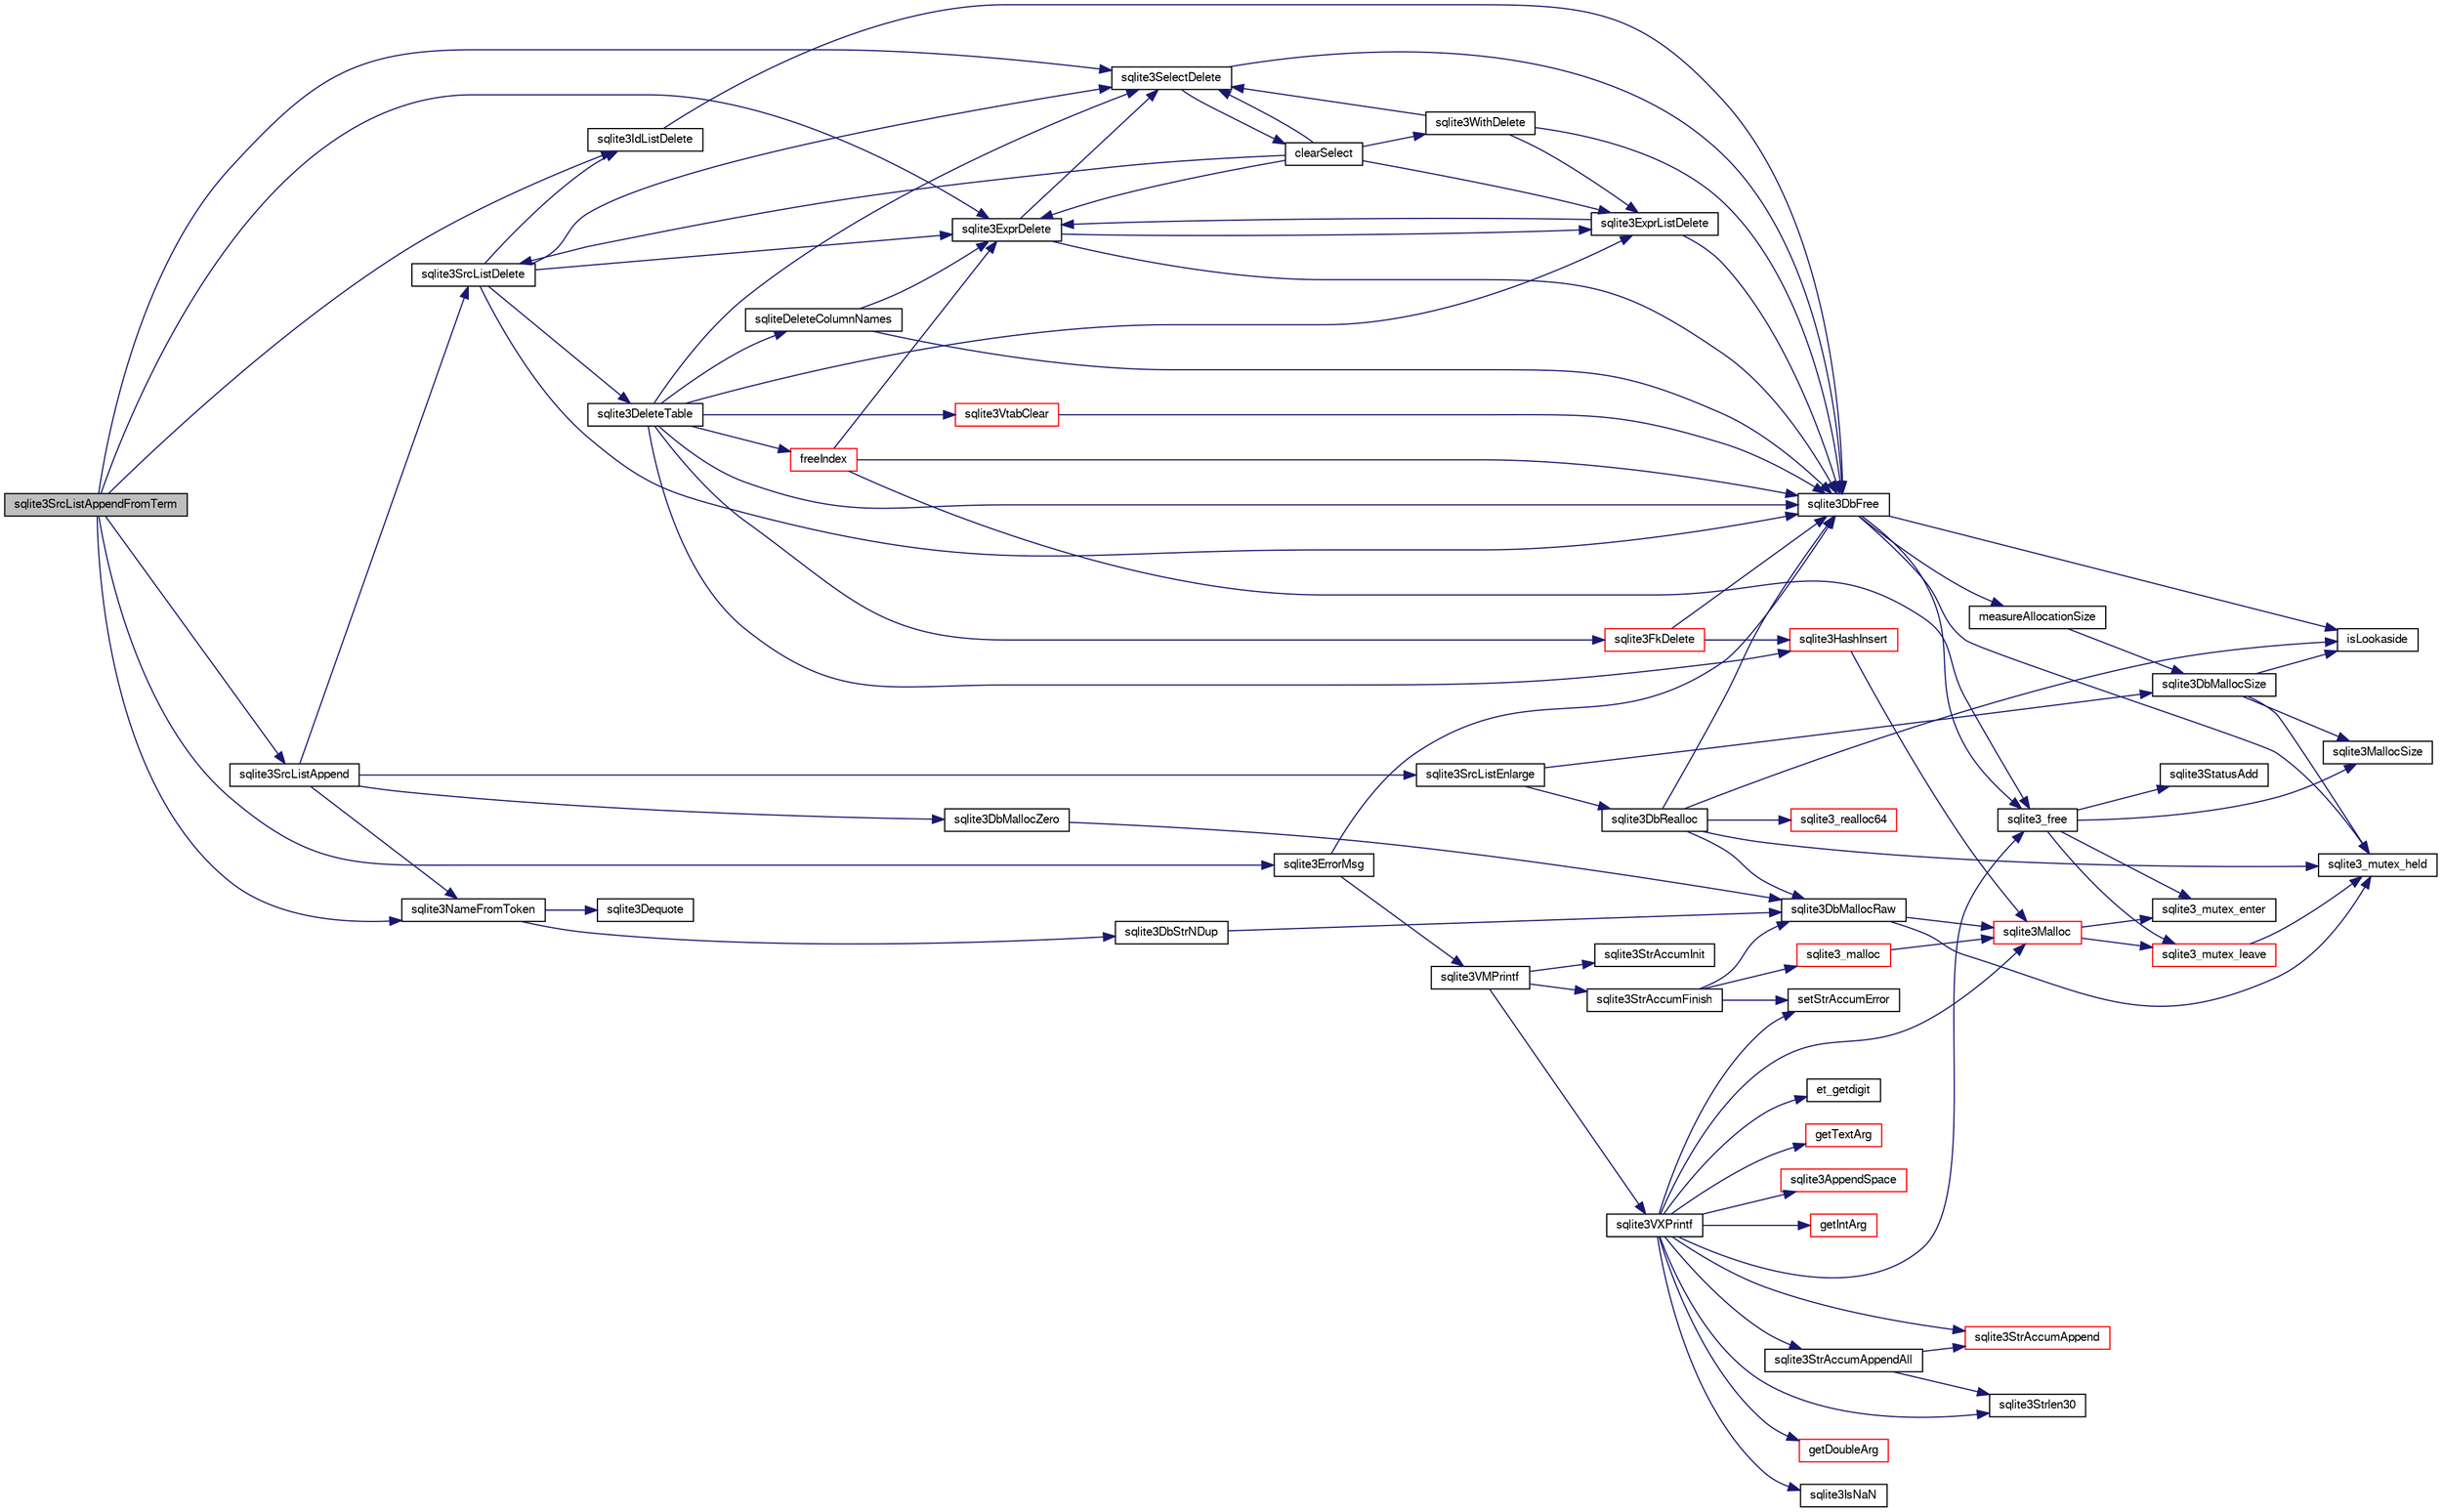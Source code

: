 digraph "sqlite3SrcListAppendFromTerm"
{
  edge [fontname="FreeSans",fontsize="10",labelfontname="FreeSans",labelfontsize="10"];
  node [fontname="FreeSans",fontsize="10",shape=record];
  rankdir="LR";
  Node703677 [label="sqlite3SrcListAppendFromTerm",height=0.2,width=0.4,color="black", fillcolor="grey75", style="filled", fontcolor="black"];
  Node703677 -> Node703678 [color="midnightblue",fontsize="10",style="solid",fontname="FreeSans"];
  Node703678 [label="sqlite3ErrorMsg",height=0.2,width=0.4,color="black", fillcolor="white", style="filled",URL="$sqlite3_8c.html#aee2798e173651adae0f9c85469f3457d"];
  Node703678 -> Node703679 [color="midnightblue",fontsize="10",style="solid",fontname="FreeSans"];
  Node703679 [label="sqlite3VMPrintf",height=0.2,width=0.4,color="black", fillcolor="white", style="filled",URL="$sqlite3_8c.html#a05535d0982ef06fbc2ee8195ebbae689"];
  Node703679 -> Node703680 [color="midnightblue",fontsize="10",style="solid",fontname="FreeSans"];
  Node703680 [label="sqlite3StrAccumInit",height=0.2,width=0.4,color="black", fillcolor="white", style="filled",URL="$sqlite3_8c.html#aabf95e113b9d54d519cd15a56215f560"];
  Node703679 -> Node703681 [color="midnightblue",fontsize="10",style="solid",fontname="FreeSans"];
  Node703681 [label="sqlite3VXPrintf",height=0.2,width=0.4,color="black", fillcolor="white", style="filled",URL="$sqlite3_8c.html#a63c25806c9bd4a2b76f9a0eb232c6bde"];
  Node703681 -> Node703682 [color="midnightblue",fontsize="10",style="solid",fontname="FreeSans"];
  Node703682 [label="sqlite3StrAccumAppend",height=0.2,width=0.4,color="red", fillcolor="white", style="filled",URL="$sqlite3_8c.html#a56664fa33def33c5a5245b623441d5e0"];
  Node703681 -> Node703955 [color="midnightblue",fontsize="10",style="solid",fontname="FreeSans"];
  Node703955 [label="getIntArg",height=0.2,width=0.4,color="red", fillcolor="white", style="filled",URL="$sqlite3_8c.html#abff258963dbd9205fb299851a64c67be"];
  Node703681 -> Node703700 [color="midnightblue",fontsize="10",style="solid",fontname="FreeSans"];
  Node703700 [label="sqlite3Malloc",height=0.2,width=0.4,color="red", fillcolor="white", style="filled",URL="$sqlite3_8c.html#a361a2eaa846b1885f123abe46f5d8b2b"];
  Node703700 -> Node703694 [color="midnightblue",fontsize="10",style="solid",fontname="FreeSans"];
  Node703694 [label="sqlite3_mutex_enter",height=0.2,width=0.4,color="black", fillcolor="white", style="filled",URL="$sqlite3_8c.html#a1c12cde690bd89f104de5cbad12a6bf5"];
  Node703700 -> Node703696 [color="midnightblue",fontsize="10",style="solid",fontname="FreeSans"];
  Node703696 [label="sqlite3_mutex_leave",height=0.2,width=0.4,color="red", fillcolor="white", style="filled",URL="$sqlite3_8c.html#a5838d235601dbd3c1fa993555c6bcc93"];
  Node703696 -> Node703688 [color="midnightblue",fontsize="10",style="solid",fontname="FreeSans"];
  Node703688 [label="sqlite3_mutex_held",height=0.2,width=0.4,color="black", fillcolor="white", style="filled",URL="$sqlite3_8c.html#acf77da68932b6bc163c5e68547ecc3e7"];
  Node703681 -> Node703685 [color="midnightblue",fontsize="10",style="solid",fontname="FreeSans"];
  Node703685 [label="setStrAccumError",height=0.2,width=0.4,color="black", fillcolor="white", style="filled",URL="$sqlite3_8c.html#a3dc479a1fc8ba1ab8edfe51f8a0b102c"];
  Node703681 -> Node703956 [color="midnightblue",fontsize="10",style="solid",fontname="FreeSans"];
  Node703956 [label="getDoubleArg",height=0.2,width=0.4,color="red", fillcolor="white", style="filled",URL="$sqlite3_8c.html#a1cf25120072c85bd261983b24c12c3d9"];
  Node703681 -> Node703849 [color="midnightblue",fontsize="10",style="solid",fontname="FreeSans"];
  Node703849 [label="sqlite3IsNaN",height=0.2,width=0.4,color="black", fillcolor="white", style="filled",URL="$sqlite3_8c.html#aed4d78203877c3486765ccbc7feebb50"];
  Node703681 -> Node703767 [color="midnightblue",fontsize="10",style="solid",fontname="FreeSans"];
  Node703767 [label="sqlite3Strlen30",height=0.2,width=0.4,color="black", fillcolor="white", style="filled",URL="$sqlite3_8c.html#a3dcd80ba41f1a308193dee74857b62a7"];
  Node703681 -> Node703957 [color="midnightblue",fontsize="10",style="solid",fontname="FreeSans"];
  Node703957 [label="et_getdigit",height=0.2,width=0.4,color="black", fillcolor="white", style="filled",URL="$sqlite3_8c.html#a40c5a308749ad07cc2397a53e081bff0"];
  Node703681 -> Node703958 [color="midnightblue",fontsize="10",style="solid",fontname="FreeSans"];
  Node703958 [label="getTextArg",height=0.2,width=0.4,color="red", fillcolor="white", style="filled",URL="$sqlite3_8c.html#afbb41850423ef20071cefaab0431e04d"];
  Node703681 -> Node703959 [color="midnightblue",fontsize="10",style="solid",fontname="FreeSans"];
  Node703959 [label="sqlite3StrAccumAppendAll",height=0.2,width=0.4,color="black", fillcolor="white", style="filled",URL="$sqlite3_8c.html#acaf8f3e4f99a3c3a4a77e9c987547289"];
  Node703959 -> Node703682 [color="midnightblue",fontsize="10",style="solid",fontname="FreeSans"];
  Node703959 -> Node703767 [color="midnightblue",fontsize="10",style="solid",fontname="FreeSans"];
  Node703681 -> Node703960 [color="midnightblue",fontsize="10",style="solid",fontname="FreeSans"];
  Node703960 [label="sqlite3AppendSpace",height=0.2,width=0.4,color="red", fillcolor="white", style="filled",URL="$sqlite3_8c.html#aefd38a5afc0020d4a93855c3ee7c63a8"];
  Node703681 -> Node703693 [color="midnightblue",fontsize="10",style="solid",fontname="FreeSans"];
  Node703693 [label="sqlite3_free",height=0.2,width=0.4,color="black", fillcolor="white", style="filled",URL="$sqlite3_8c.html#a6552349e36a8a691af5487999ab09519"];
  Node703693 -> Node703694 [color="midnightblue",fontsize="10",style="solid",fontname="FreeSans"];
  Node703693 -> Node703695 [color="midnightblue",fontsize="10",style="solid",fontname="FreeSans"];
  Node703695 [label="sqlite3StatusAdd",height=0.2,width=0.4,color="black", fillcolor="white", style="filled",URL="$sqlite3_8c.html#afa029f93586aeab4cc85360905dae9cd"];
  Node703693 -> Node703691 [color="midnightblue",fontsize="10",style="solid",fontname="FreeSans"];
  Node703691 [label="sqlite3MallocSize",height=0.2,width=0.4,color="black", fillcolor="white", style="filled",URL="$sqlite3_8c.html#acf5d2a5f35270bafb050bd2def576955"];
  Node703693 -> Node703696 [color="midnightblue",fontsize="10",style="solid",fontname="FreeSans"];
  Node703679 -> Node703731 [color="midnightblue",fontsize="10",style="solid",fontname="FreeSans"];
  Node703731 [label="sqlite3StrAccumFinish",height=0.2,width=0.4,color="black", fillcolor="white", style="filled",URL="$sqlite3_8c.html#adb7f26b10ac1b847db6f000ef4c2e2ba"];
  Node703731 -> Node703699 [color="midnightblue",fontsize="10",style="solid",fontname="FreeSans"];
  Node703699 [label="sqlite3DbMallocRaw",height=0.2,width=0.4,color="black", fillcolor="white", style="filled",URL="$sqlite3_8c.html#abbe8be0cf7175e11ddc3e2218fad924e"];
  Node703699 -> Node703688 [color="midnightblue",fontsize="10",style="solid",fontname="FreeSans"];
  Node703699 -> Node703700 [color="midnightblue",fontsize="10",style="solid",fontname="FreeSans"];
  Node703731 -> Node703732 [color="midnightblue",fontsize="10",style="solid",fontname="FreeSans"];
  Node703732 [label="sqlite3_malloc",height=0.2,width=0.4,color="red", fillcolor="white", style="filled",URL="$sqlite3_8c.html#ac79dba55fc32b6a840cf5a9769bce7cd"];
  Node703732 -> Node703700 [color="midnightblue",fontsize="10",style="solid",fontname="FreeSans"];
  Node703731 -> Node703685 [color="midnightblue",fontsize="10",style="solid",fontname="FreeSans"];
  Node703678 -> Node703687 [color="midnightblue",fontsize="10",style="solid",fontname="FreeSans"];
  Node703687 [label="sqlite3DbFree",height=0.2,width=0.4,color="black", fillcolor="white", style="filled",URL="$sqlite3_8c.html#ac70ab821a6607b4a1b909582dc37a069"];
  Node703687 -> Node703688 [color="midnightblue",fontsize="10",style="solid",fontname="FreeSans"];
  Node703687 -> Node703689 [color="midnightblue",fontsize="10",style="solid",fontname="FreeSans"];
  Node703689 [label="measureAllocationSize",height=0.2,width=0.4,color="black", fillcolor="white", style="filled",URL="$sqlite3_8c.html#a45731e644a22fdb756e2b6337224217a"];
  Node703689 -> Node703690 [color="midnightblue",fontsize="10",style="solid",fontname="FreeSans"];
  Node703690 [label="sqlite3DbMallocSize",height=0.2,width=0.4,color="black", fillcolor="white", style="filled",URL="$sqlite3_8c.html#aa397e5a8a03495203a0767abf0a71f86"];
  Node703690 -> Node703691 [color="midnightblue",fontsize="10",style="solid",fontname="FreeSans"];
  Node703690 -> Node703688 [color="midnightblue",fontsize="10",style="solid",fontname="FreeSans"];
  Node703690 -> Node703692 [color="midnightblue",fontsize="10",style="solid",fontname="FreeSans"];
  Node703692 [label="isLookaside",height=0.2,width=0.4,color="black", fillcolor="white", style="filled",URL="$sqlite3_8c.html#a770fa05ff9717b75e16f4d968a77b897"];
  Node703687 -> Node703692 [color="midnightblue",fontsize="10",style="solid",fontname="FreeSans"];
  Node703687 -> Node703693 [color="midnightblue",fontsize="10",style="solid",fontname="FreeSans"];
  Node703677 -> Node703961 [color="midnightblue",fontsize="10",style="solid",fontname="FreeSans"];
  Node703961 [label="sqlite3SrcListAppend",height=0.2,width=0.4,color="black", fillcolor="white", style="filled",URL="$sqlite3_8c.html#a2d72a77bc508ef9a3e4a7f9af34d4fce"];
  Node703961 -> Node703893 [color="midnightblue",fontsize="10",style="solid",fontname="FreeSans"];
  Node703893 [label="sqlite3DbMallocZero",height=0.2,width=0.4,color="black", fillcolor="white", style="filled",URL="$sqlite3_8c.html#a49cfebac9d6067a03442c92af73f33e4"];
  Node703893 -> Node703699 [color="midnightblue",fontsize="10",style="solid",fontname="FreeSans"];
  Node703961 -> Node703962 [color="midnightblue",fontsize="10",style="solid",fontname="FreeSans"];
  Node703962 [label="sqlite3SrcListEnlarge",height=0.2,width=0.4,color="black", fillcolor="white", style="filled",URL="$sqlite3_8c.html#aac45cc6a2a4e23a49a88ff54b09b5a2b"];
  Node703962 -> Node703698 [color="midnightblue",fontsize="10",style="solid",fontname="FreeSans"];
  Node703698 [label="sqlite3DbRealloc",height=0.2,width=0.4,color="black", fillcolor="white", style="filled",URL="$sqlite3_8c.html#ae028f4902a9d29bcaf310ff289ee87dc"];
  Node703698 -> Node703688 [color="midnightblue",fontsize="10",style="solid",fontname="FreeSans"];
  Node703698 -> Node703699 [color="midnightblue",fontsize="10",style="solid",fontname="FreeSans"];
  Node703698 -> Node703692 [color="midnightblue",fontsize="10",style="solid",fontname="FreeSans"];
  Node703698 -> Node703687 [color="midnightblue",fontsize="10",style="solid",fontname="FreeSans"];
  Node703698 -> Node703705 [color="midnightblue",fontsize="10",style="solid",fontname="FreeSans"];
  Node703705 [label="sqlite3_realloc64",height=0.2,width=0.4,color="red", fillcolor="white", style="filled",URL="$sqlite3_8c.html#a3765a714077ee547e811034236dc9ecd"];
  Node703962 -> Node703690 [color="midnightblue",fontsize="10",style="solid",fontname="FreeSans"];
  Node703961 -> Node703963 [color="midnightblue",fontsize="10",style="solid",fontname="FreeSans"];
  Node703963 [label="sqlite3SrcListDelete",height=0.2,width=0.4,color="black", fillcolor="white", style="filled",URL="$sqlite3_8c.html#acc250a3e5e7fd8889a16a9f28e3e7312"];
  Node703963 -> Node703687 [color="midnightblue",fontsize="10",style="solid",fontname="FreeSans"];
  Node703963 -> Node703964 [color="midnightblue",fontsize="10",style="solid",fontname="FreeSans"];
  Node703964 [label="sqlite3DeleteTable",height=0.2,width=0.4,color="black", fillcolor="white", style="filled",URL="$sqlite3_8c.html#a7fd3d507375a381a3807f92735318973"];
  Node703964 -> Node703965 [color="midnightblue",fontsize="10",style="solid",fontname="FreeSans"];
  Node703965 [label="sqlite3HashInsert",height=0.2,width=0.4,color="red", fillcolor="white", style="filled",URL="$sqlite3_8c.html#aebbc6c13b3c139d5f3463938f441da3d"];
  Node703965 -> Node703700 [color="midnightblue",fontsize="10",style="solid",fontname="FreeSans"];
  Node703964 -> Node703972 [color="midnightblue",fontsize="10",style="solid",fontname="FreeSans"];
  Node703972 [label="freeIndex",height=0.2,width=0.4,color="red", fillcolor="white", style="filled",URL="$sqlite3_8c.html#a00907c99c18d5bcb9d0b38c077146c31"];
  Node703972 -> Node704008 [color="midnightblue",fontsize="10",style="solid",fontname="FreeSans"];
  Node704008 [label="sqlite3ExprDelete",height=0.2,width=0.4,color="black", fillcolor="white", style="filled",URL="$sqlite3_8c.html#ae4e21ab5918e0428fbaa9e615dceb309"];
  Node704008 -> Node703687 [color="midnightblue",fontsize="10",style="solid",fontname="FreeSans"];
  Node704008 -> Node704005 [color="midnightblue",fontsize="10",style="solid",fontname="FreeSans"];
  Node704005 [label="sqlite3SelectDelete",height=0.2,width=0.4,color="black", fillcolor="white", style="filled",URL="$sqlite3_8c.html#a0f56959f0acac85496744f0d068854a0"];
  Node704005 -> Node704006 [color="midnightblue",fontsize="10",style="solid",fontname="FreeSans"];
  Node704006 [label="clearSelect",height=0.2,width=0.4,color="black", fillcolor="white", style="filled",URL="$sqlite3_8c.html#ac083bac4f2f02c26aa02fc24ca8c2dd9"];
  Node704006 -> Node704007 [color="midnightblue",fontsize="10",style="solid",fontname="FreeSans"];
  Node704007 [label="sqlite3ExprListDelete",height=0.2,width=0.4,color="black", fillcolor="white", style="filled",URL="$sqlite3_8c.html#ae9cd46eac81e86a04ed8c09b99fc3c10"];
  Node704007 -> Node704008 [color="midnightblue",fontsize="10",style="solid",fontname="FreeSans"];
  Node704007 -> Node703687 [color="midnightblue",fontsize="10",style="solid",fontname="FreeSans"];
  Node704006 -> Node703963 [color="midnightblue",fontsize="10",style="solid",fontname="FreeSans"];
  Node704006 -> Node704008 [color="midnightblue",fontsize="10",style="solid",fontname="FreeSans"];
  Node704006 -> Node704005 [color="midnightblue",fontsize="10",style="solid",fontname="FreeSans"];
  Node704006 -> Node704009 [color="midnightblue",fontsize="10",style="solid",fontname="FreeSans"];
  Node704009 [label="sqlite3WithDelete",height=0.2,width=0.4,color="black", fillcolor="white", style="filled",URL="$sqlite3_8c.html#a17d9ea3de76b5d740b422ea9b4fe3abb"];
  Node704009 -> Node704007 [color="midnightblue",fontsize="10",style="solid",fontname="FreeSans"];
  Node704009 -> Node704005 [color="midnightblue",fontsize="10",style="solid",fontname="FreeSans"];
  Node704009 -> Node703687 [color="midnightblue",fontsize="10",style="solid",fontname="FreeSans"];
  Node704005 -> Node703687 [color="midnightblue",fontsize="10",style="solid",fontname="FreeSans"];
  Node704008 -> Node704007 [color="midnightblue",fontsize="10",style="solid",fontname="FreeSans"];
  Node703972 -> Node703687 [color="midnightblue",fontsize="10",style="solid",fontname="FreeSans"];
  Node703972 -> Node703693 [color="midnightblue",fontsize="10",style="solid",fontname="FreeSans"];
  Node703964 -> Node704630 [color="midnightblue",fontsize="10",style="solid",fontname="FreeSans"];
  Node704630 [label="sqlite3FkDelete",height=0.2,width=0.4,color="red", fillcolor="white", style="filled",URL="$sqlite3_8c.html#a59a33da6c4e11d3f99b15eafdc01f013"];
  Node704630 -> Node703965 [color="midnightblue",fontsize="10",style="solid",fontname="FreeSans"];
  Node704630 -> Node703687 [color="midnightblue",fontsize="10",style="solid",fontname="FreeSans"];
  Node703964 -> Node704632 [color="midnightblue",fontsize="10",style="solid",fontname="FreeSans"];
  Node704632 [label="sqliteDeleteColumnNames",height=0.2,width=0.4,color="black", fillcolor="white", style="filled",URL="$sqlite3_8c.html#a30fd46bd85a745b908f382e5dd74c38a"];
  Node704632 -> Node703687 [color="midnightblue",fontsize="10",style="solid",fontname="FreeSans"];
  Node704632 -> Node704008 [color="midnightblue",fontsize="10",style="solid",fontname="FreeSans"];
  Node703964 -> Node703687 [color="midnightblue",fontsize="10",style="solid",fontname="FreeSans"];
  Node703964 -> Node704005 [color="midnightblue",fontsize="10",style="solid",fontname="FreeSans"];
  Node703964 -> Node704007 [color="midnightblue",fontsize="10",style="solid",fontname="FreeSans"];
  Node703964 -> Node704633 [color="midnightblue",fontsize="10",style="solid",fontname="FreeSans"];
  Node704633 [label="sqlite3VtabClear",height=0.2,width=0.4,color="red", fillcolor="white", style="filled",URL="$sqlite3_8c.html#a0690ffd2d2e58bd4ed1ce4f1e35c1ef1"];
  Node704633 -> Node703687 [color="midnightblue",fontsize="10",style="solid",fontname="FreeSans"];
  Node703963 -> Node704005 [color="midnightblue",fontsize="10",style="solid",fontname="FreeSans"];
  Node703963 -> Node704008 [color="midnightblue",fontsize="10",style="solid",fontname="FreeSans"];
  Node703963 -> Node704010 [color="midnightblue",fontsize="10",style="solid",fontname="FreeSans"];
  Node704010 [label="sqlite3IdListDelete",height=0.2,width=0.4,color="black", fillcolor="white", style="filled",URL="$sqlite3_8c.html#a38bea53ea789e86289ca600ff6010f73"];
  Node704010 -> Node703687 [color="midnightblue",fontsize="10",style="solid",fontname="FreeSans"];
  Node703961 -> Node704634 [color="midnightblue",fontsize="10",style="solid",fontname="FreeSans"];
  Node704634 [label="sqlite3NameFromToken",height=0.2,width=0.4,color="black", fillcolor="white", style="filled",URL="$sqlite3_8c.html#a6ba4248ee912d7f5a7a898c5ae46e808"];
  Node704634 -> Node703946 [color="midnightblue",fontsize="10",style="solid",fontname="FreeSans"];
  Node703946 [label="sqlite3DbStrNDup",height=0.2,width=0.4,color="black", fillcolor="white", style="filled",URL="$sqlite3_8c.html#a48e8c757f70cba60fe83ce00ad8de713"];
  Node703946 -> Node703699 [color="midnightblue",fontsize="10",style="solid",fontname="FreeSans"];
  Node704634 -> Node703947 [color="midnightblue",fontsize="10",style="solid",fontname="FreeSans"];
  Node703947 [label="sqlite3Dequote",height=0.2,width=0.4,color="black", fillcolor="white", style="filled",URL="$sqlite3_8c.html#a7b0ccb71d60de662cbb09755454dee5d"];
  Node703677 -> Node704634 [color="midnightblue",fontsize="10",style="solid",fontname="FreeSans"];
  Node703677 -> Node704008 [color="midnightblue",fontsize="10",style="solid",fontname="FreeSans"];
  Node703677 -> Node704010 [color="midnightblue",fontsize="10",style="solid",fontname="FreeSans"];
  Node703677 -> Node704005 [color="midnightblue",fontsize="10",style="solid",fontname="FreeSans"];
}
